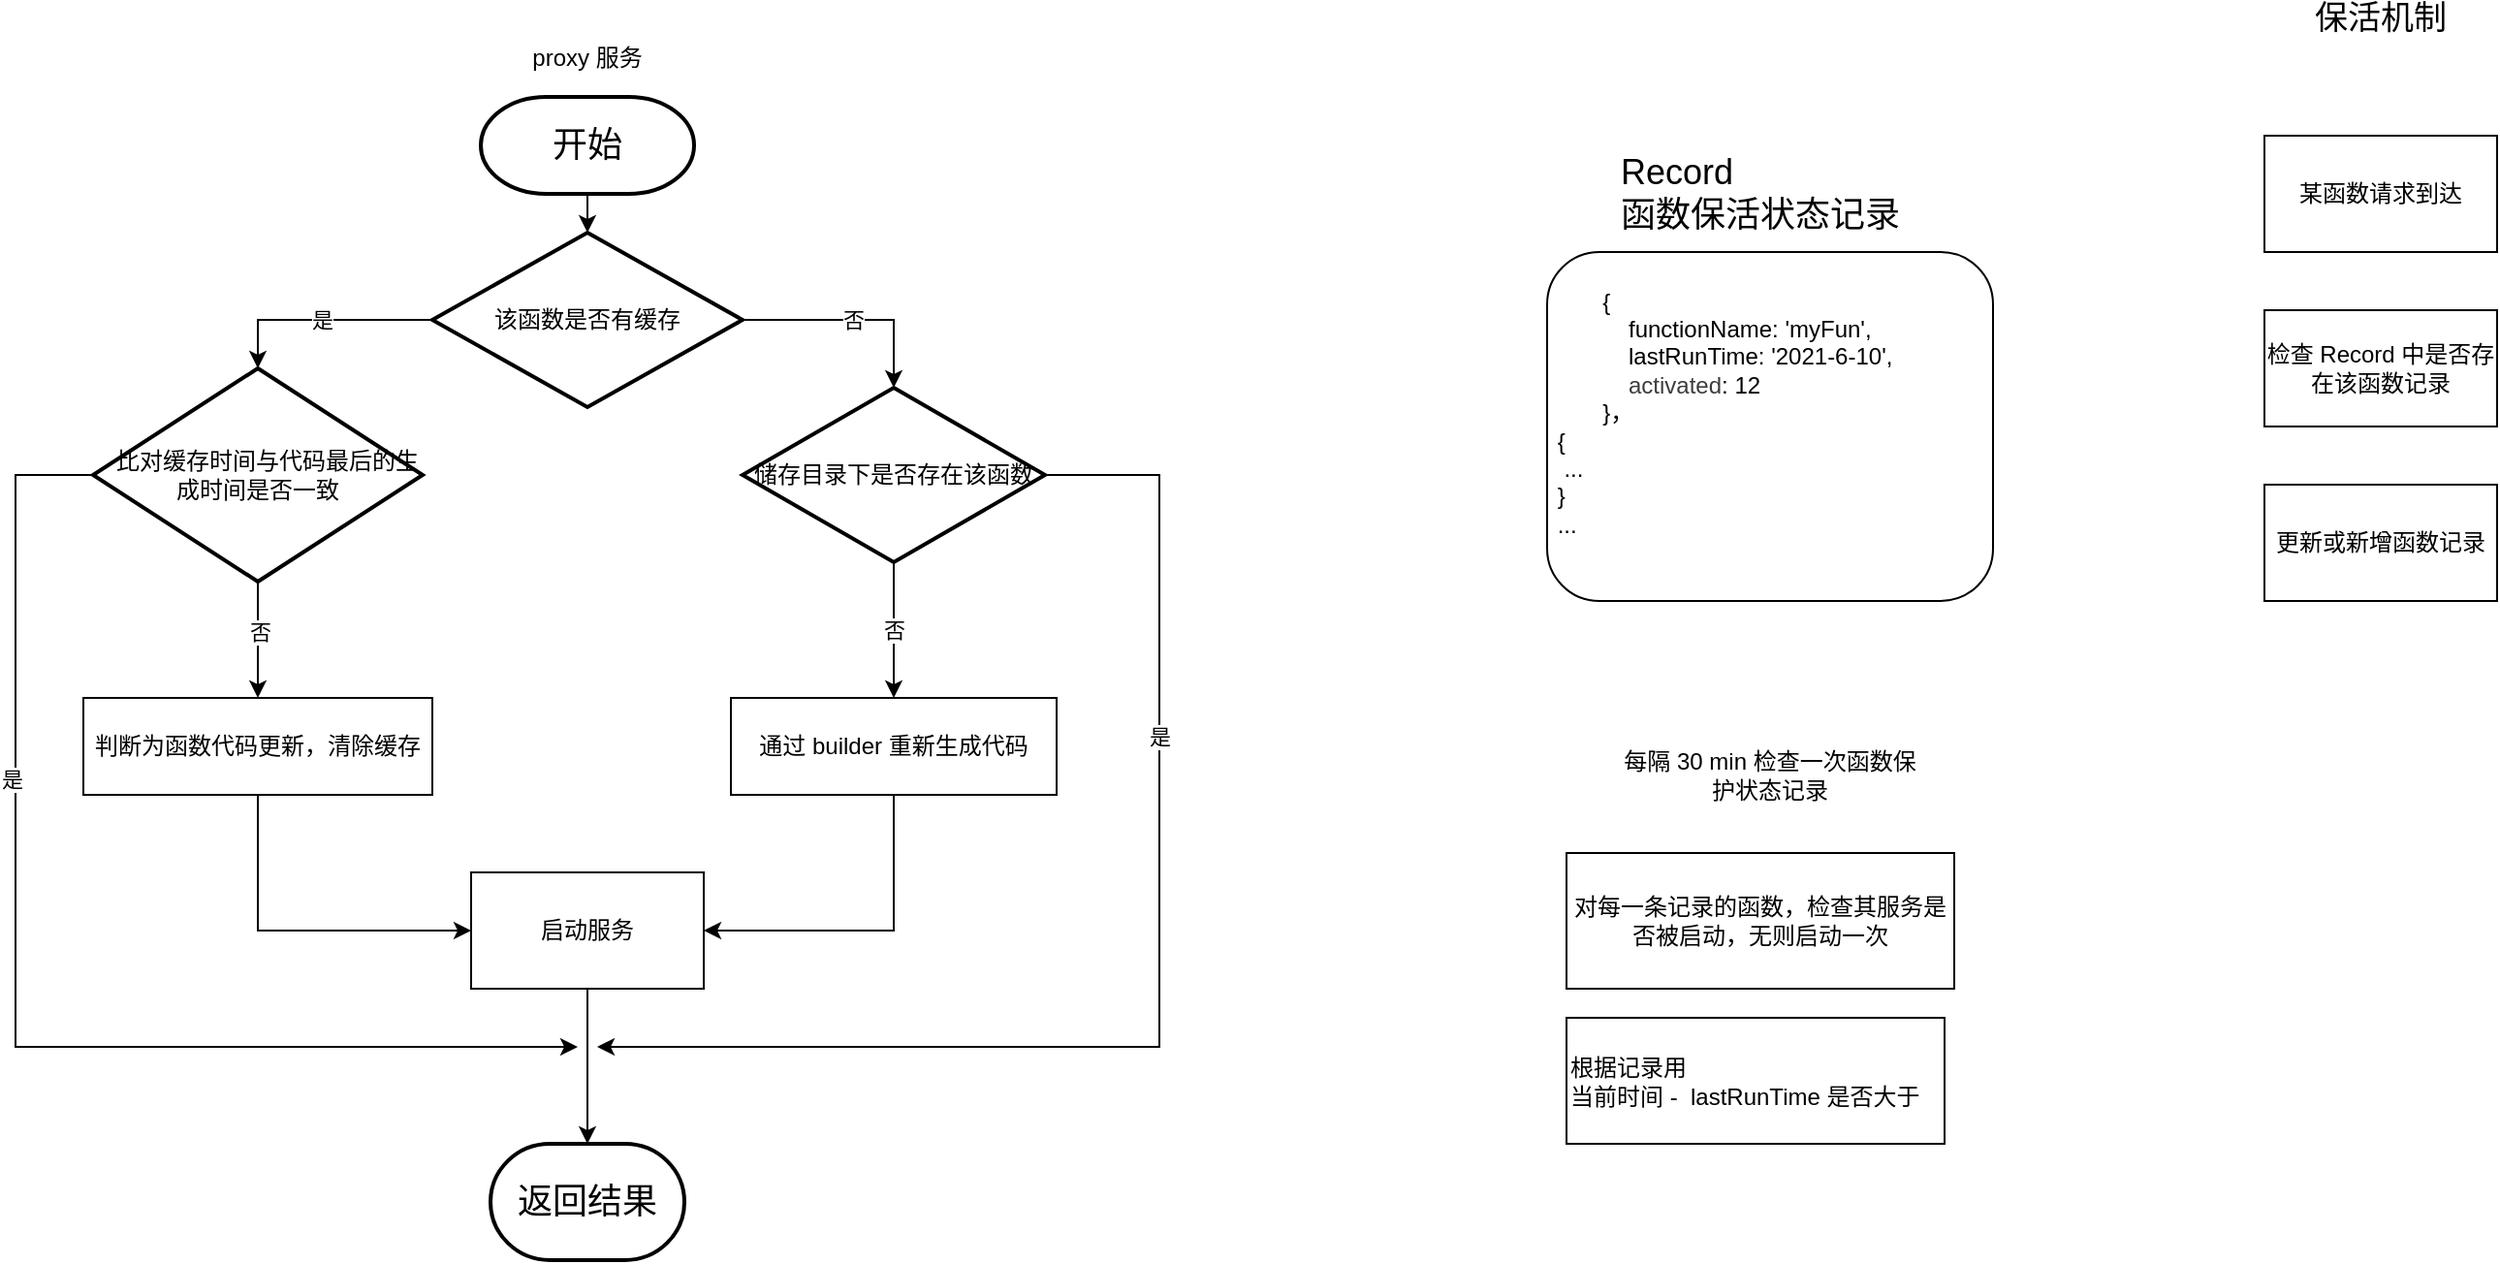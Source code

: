 <mxfile version="14.7.7" type="github">
  <diagram id="m2fylWRFHes_s0nzntOt" name="第 1 页">
    <mxGraphModel dx="2066" dy="1015" grid="1" gridSize="10" guides="1" tooltips="1" connect="1" arrows="1" fold="1" page="1" pageScale="1" pageWidth="827" pageHeight="1169" math="0" shadow="0">
      <root>
        <mxCell id="0" />
        <mxCell id="1" parent="0" />
        <mxCell id="t1wHoJqtYWH4TyQafbp8-1" style="edgeStyle=orthogonalEdgeStyle;rounded=0;orthogonalLoop=1;jettySize=auto;html=1;entryX=0.5;entryY=0;entryDx=0;entryDy=0;entryPerimeter=0;" edge="1" parent="1" source="aV2Q0CLAXovtnk-0JnNG-1" target="aV2Q0CLAXovtnk-0JnNG-4">
          <mxGeometry relative="1" as="geometry" />
        </mxCell>
        <mxCell id="aV2Q0CLAXovtnk-0JnNG-1" value="&lt;font style=&quot;font-size: 18px&quot;&gt;开始&lt;/font&gt;" style="strokeWidth=2;html=1;shape=mxgraph.flowchart.terminator;whiteSpace=wrap;" parent="1" vertex="1">
          <mxGeometry x="500" y="60" width="110" height="50" as="geometry" />
        </mxCell>
        <mxCell id="t1wHoJqtYWH4TyQafbp8-25" style="edgeStyle=orthogonalEdgeStyle;rounded=0;orthogonalLoop=1;jettySize=auto;html=1;endArrow=classic;endFill=1;strokeColor=#000000;" edge="1" parent="1" source="aV2Q0CLAXovtnk-0JnNG-2" target="t1wHoJqtYWH4TyQafbp8-3">
          <mxGeometry relative="1" as="geometry" />
        </mxCell>
        <mxCell id="aV2Q0CLAXovtnk-0JnNG-2" value="启动服务" style="rounded=0;whiteSpace=wrap;html=1;" parent="1" vertex="1">
          <mxGeometry x="495" y="460" width="120" height="60" as="geometry" />
        </mxCell>
        <mxCell id="aV2Q0CLAXovtnk-0JnNG-3" value="proxy 服务" style="text;html=1;strokeColor=none;fillColor=none;align=center;verticalAlign=middle;whiteSpace=wrap;rounded=0;" parent="1" vertex="1">
          <mxGeometry x="510" y="30" width="90" height="20" as="geometry" />
        </mxCell>
        <mxCell id="aV2Q0CLAXovtnk-0JnNG-5" value="是" style="edgeStyle=orthogonalEdgeStyle;rounded=0;orthogonalLoop=1;jettySize=auto;html=1;entryX=0.5;entryY=0;entryDx=0;entryDy=0;entryPerimeter=0;" parent="1" source="aV2Q0CLAXovtnk-0JnNG-4" edge="1" target="aV2Q0CLAXovtnk-0JnNG-6">
          <mxGeometry relative="1" as="geometry">
            <mxPoint x="135" y="320" as="targetPoint" />
            <Array as="points" />
          </mxGeometry>
        </mxCell>
        <mxCell id="t1wHoJqtYWH4TyQafbp8-5" value="否" style="edgeStyle=orthogonalEdgeStyle;rounded=0;orthogonalLoop=1;jettySize=auto;html=1;exitX=1;exitY=0.5;exitDx=0;exitDy=0;exitPerimeter=0;entryX=0.5;entryY=0;entryDx=0;entryDy=0;" edge="1" parent="1" source="aV2Q0CLAXovtnk-0JnNG-4" target="t1wHoJqtYWH4TyQafbp8-6">
          <mxGeometry relative="1" as="geometry">
            <mxPoint x="300" y="185" as="targetPoint" />
            <mxPoint x="640" y="175" as="sourcePoint" />
            <Array as="points">
              <mxPoint x="713" y="175" />
            </Array>
          </mxGeometry>
        </mxCell>
        <mxCell id="aV2Q0CLAXovtnk-0JnNG-4" value="该函数是否有缓存" style="strokeWidth=2;html=1;shape=mxgraph.flowchart.decision;whiteSpace=wrap;" parent="1" vertex="1">
          <mxGeometry x="475" y="130" width="160" height="90" as="geometry" />
        </mxCell>
        <mxCell id="t1wHoJqtYWH4TyQafbp8-9" style="edgeStyle=orthogonalEdgeStyle;rounded=0;orthogonalLoop=1;jettySize=auto;html=1;entryX=0.5;entryY=0;entryDx=0;entryDy=0;" edge="1" parent="1" source="aV2Q0CLAXovtnk-0JnNG-6" target="t1wHoJqtYWH4TyQafbp8-11">
          <mxGeometry relative="1" as="geometry">
            <mxPoint x="335" y="570" as="targetPoint" />
          </mxGeometry>
        </mxCell>
        <mxCell id="t1wHoJqtYWH4TyQafbp8-10" value="否" style="edgeLabel;html=1;align=center;verticalAlign=middle;resizable=0;points=[];" vertex="1" connectable="0" parent="t1wHoJqtYWH4TyQafbp8-9">
          <mxGeometry x="-0.141" y="1" relative="1" as="geometry">
            <mxPoint as="offset" />
          </mxGeometry>
        </mxCell>
        <mxCell id="t1wHoJqtYWH4TyQafbp8-18" style="edgeStyle=orthogonalEdgeStyle;rounded=0;orthogonalLoop=1;jettySize=auto;html=1;endArrow=classic;endFill=1;strokeColor=#000000;exitX=0;exitY=0.5;exitDx=0;exitDy=0;exitPerimeter=0;" edge="1" parent="1" source="aV2Q0CLAXovtnk-0JnNG-6">
          <mxGeometry relative="1" as="geometry">
            <mxPoint x="550" y="550" as="targetPoint" />
            <Array as="points">
              <mxPoint x="260" y="255" />
              <mxPoint x="260" y="550" />
            </Array>
          </mxGeometry>
        </mxCell>
        <mxCell id="t1wHoJqtYWH4TyQafbp8-19" value="是" style="edgeLabel;html=1;align=center;verticalAlign=middle;resizable=0;points=[];" vertex="1" connectable="0" parent="t1wHoJqtYWH4TyQafbp8-18">
          <mxGeometry x="-0.372" y="-2" relative="1" as="geometry">
            <mxPoint as="offset" />
          </mxGeometry>
        </mxCell>
        <mxCell id="aV2Q0CLAXovtnk-0JnNG-6" value="&amp;nbsp; &amp;nbsp;比对缓存时间与代码最后的生成时间是否一致" style="strokeWidth=2;html=1;shape=mxgraph.flowchart.decision;whiteSpace=wrap;align=center;" parent="1" vertex="1">
          <mxGeometry x="300" y="200" width="170" height="110" as="geometry" />
        </mxCell>
        <mxCell id="t1wHoJqtYWH4TyQafbp8-3" value="&lt;font style=&quot;font-size: 18px&quot;&gt;返回结果&lt;/font&gt;" style="strokeWidth=2;html=1;shape=mxgraph.flowchart.terminator;whiteSpace=wrap;" vertex="1" parent="1">
          <mxGeometry x="505" y="600" width="100" height="60" as="geometry" />
        </mxCell>
        <mxCell id="t1wHoJqtYWH4TyQafbp8-20" value="否" style="edgeStyle=orthogonalEdgeStyle;rounded=0;orthogonalLoop=1;jettySize=auto;html=1;endArrow=classic;endFill=1;strokeColor=#000000;entryX=0.5;entryY=0;entryDx=0;entryDy=0;" edge="1" parent="1" source="t1wHoJqtYWH4TyQafbp8-6" target="t1wHoJqtYWH4TyQafbp8-21">
          <mxGeometry relative="1" as="geometry">
            <mxPoint x="758" y="420" as="targetPoint" />
          </mxGeometry>
        </mxCell>
        <mxCell id="t1wHoJqtYWH4TyQafbp8-23" style="edgeStyle=orthogonalEdgeStyle;rounded=0;orthogonalLoop=1;jettySize=auto;html=1;endArrow=classic;endFill=1;strokeColor=#000000;exitX=1;exitY=0.5;exitDx=0;exitDy=0;" edge="1" parent="1" source="t1wHoJqtYWH4TyQafbp8-6">
          <mxGeometry relative="1" as="geometry">
            <mxPoint x="560" y="550" as="targetPoint" />
            <Array as="points">
              <mxPoint x="850" y="255" />
              <mxPoint x="850" y="550" />
            </Array>
          </mxGeometry>
        </mxCell>
        <mxCell id="t1wHoJqtYWH4TyQafbp8-24" value="是" style="edgeLabel;html=1;align=center;verticalAlign=middle;resizable=0;points=[];" vertex="1" connectable="0" parent="t1wHoJqtYWH4TyQafbp8-23">
          <mxGeometry x="-0.399" relative="1" as="geometry">
            <mxPoint as="offset" />
          </mxGeometry>
        </mxCell>
        <mxCell id="t1wHoJqtYWH4TyQafbp8-6" value="储存目录下是否存在该函数" style="rhombus;whiteSpace=wrap;html=1;strokeWidth=2;" vertex="1" parent="1">
          <mxGeometry x="635" y="210" width="156" height="90" as="geometry" />
        </mxCell>
        <mxCell id="t1wHoJqtYWH4TyQafbp8-12" style="edgeStyle=orthogonalEdgeStyle;rounded=0;orthogonalLoop=1;jettySize=auto;html=1;entryX=0;entryY=0.5;entryDx=0;entryDy=0;exitX=0.5;exitY=1;exitDx=0;exitDy=0;" edge="1" parent="1" source="t1wHoJqtYWH4TyQafbp8-11" target="aV2Q0CLAXovtnk-0JnNG-2">
          <mxGeometry relative="1" as="geometry">
            <mxPoint x="335" y="570" as="targetPoint" />
          </mxGeometry>
        </mxCell>
        <mxCell id="t1wHoJqtYWH4TyQafbp8-11" value="判断为函数代码更新，清除缓存" style="rounded=0;whiteSpace=wrap;html=1;" vertex="1" parent="1">
          <mxGeometry x="295" y="370" width="180" height="50" as="geometry" />
        </mxCell>
        <mxCell id="t1wHoJqtYWH4TyQafbp8-22" style="edgeStyle=orthogonalEdgeStyle;rounded=0;orthogonalLoop=1;jettySize=auto;html=1;entryX=1;entryY=0.5;entryDx=0;entryDy=0;endArrow=classic;endFill=1;strokeColor=#000000;exitX=0.5;exitY=1;exitDx=0;exitDy=0;" edge="1" parent="1" source="t1wHoJqtYWH4TyQafbp8-21" target="aV2Q0CLAXovtnk-0JnNG-2">
          <mxGeometry relative="1" as="geometry" />
        </mxCell>
        <mxCell id="t1wHoJqtYWH4TyQafbp8-21" value="通过 builder 重新生成代码" style="rounded=0;whiteSpace=wrap;html=1;strokeWidth=1;" vertex="1" parent="1">
          <mxGeometry x="629" y="370" width="168" height="50" as="geometry" />
        </mxCell>
        <mxCell id="t1wHoJqtYWH4TyQafbp8-26" value="&lt;font style=&quot;font-size: 17px&quot;&gt;保活机制&lt;/font&gt;" style="text;html=1;strokeColor=none;fillColor=none;align=center;verticalAlign=middle;whiteSpace=wrap;rounded=0;" vertex="1" parent="1">
          <mxGeometry x="1440" y="10" width="80" height="20" as="geometry" />
        </mxCell>
        <mxCell id="t1wHoJqtYWH4TyQafbp8-29" value="&amp;nbsp; &amp;nbsp; &amp;nbsp; &amp;nbsp; {&lt;br&gt;&lt;blockquote style=&quot;margin: 0 0 0 40px ; border: none ; padding: 0px&quot;&gt;&lt;div&gt;&lt;span&gt;functionName: &#39;myFun&#39;,&lt;/span&gt;&lt;/div&gt;&lt;div&gt;&lt;span&gt;lastRunTime: &#39;2021-6-10&#39;,&lt;/span&gt;&lt;/div&gt;&lt;div&gt;&lt;span style=&quot;color: rgb(61 , 61 , 61) ; font-family: &amp;#34;arial&amp;#34; , sans-serif&quot;&gt;activated&lt;/span&gt;&lt;span&gt;: 12&lt;br&gt;&lt;/span&gt;&lt;/div&gt;&lt;/blockquote&gt;&amp;nbsp; &amp;nbsp; &amp;nbsp; &amp;nbsp; }，&lt;br&gt;&lt;span style=&quot;white-space: pre&quot;&gt;	&lt;/span&gt;{&lt;br&gt;&lt;span style=&quot;white-space: pre&quot;&gt;	&lt;/span&gt;&lt;span style=&quot;white-space: pre&quot;&gt;	&lt;/span&gt;...&lt;br&gt;&lt;span style=&quot;white-space: pre&quot;&gt;	&lt;/span&gt;}&lt;br&gt;&lt;span style=&quot;white-space: pre&quot;&gt;	&lt;/span&gt;...&lt;br&gt;&amp;nbsp; &amp;nbsp; &amp;nbsp;&amp;nbsp;" style="rounded=1;whiteSpace=wrap;html=1;strokeWidth=1;align=left;" vertex="1" parent="1">
          <mxGeometry x="1050" y="140" width="230" height="180" as="geometry" />
        </mxCell>
        <mxCell id="t1wHoJqtYWH4TyQafbp8-30" value="&lt;div style=&quot;text-align: left&quot;&gt;&lt;span style=&quot;font-size: 18px&quot;&gt;Record&lt;/span&gt;&lt;/div&gt;&lt;font style=&quot;font-size: 18px&quot;&gt;函数保活状态记录&lt;/font&gt;" style="text;html=1;strokeColor=none;fillColor=none;align=center;verticalAlign=middle;whiteSpace=wrap;rounded=0;" vertex="1" parent="1">
          <mxGeometry x="1050" y="100" width="220" height="20" as="geometry" />
        </mxCell>
        <mxCell id="t1wHoJqtYWH4TyQafbp8-32" value="某函数请求到达" style="rounded=0;whiteSpace=wrap;html=1;strokeWidth=1;" vertex="1" parent="1">
          <mxGeometry x="1420" y="80" width="120" height="60" as="geometry" />
        </mxCell>
        <mxCell id="t1wHoJqtYWH4TyQafbp8-33" value="检查 Record 中是否存在该函数记录" style="rounded=0;whiteSpace=wrap;html=1;strokeWidth=1;" vertex="1" parent="1">
          <mxGeometry x="1420" y="170" width="120" height="60" as="geometry" />
        </mxCell>
        <mxCell id="t1wHoJqtYWH4TyQafbp8-35" value="更新或新增函数记录" style="rounded=0;whiteSpace=wrap;html=1;strokeWidth=1;" vertex="1" parent="1">
          <mxGeometry x="1420" y="260" width="120" height="60" as="geometry" />
        </mxCell>
        <mxCell id="t1wHoJqtYWH4TyQafbp8-37" value="对每一条记录的函数，检查其服务是否被启动，无则启动一次" style="rounded=0;whiteSpace=wrap;html=1;strokeWidth=1;align=center;" vertex="1" parent="1">
          <mxGeometry x="1060" y="450" width="200" height="70" as="geometry" />
        </mxCell>
        <mxCell id="t1wHoJqtYWH4TyQafbp8-38" value="每隔 30 min 检查一次函数保护状态记录" style="text;html=1;strokeColor=none;fillColor=none;align=center;verticalAlign=middle;whiteSpace=wrap;rounded=0;" vertex="1" parent="1">
          <mxGeometry x="1085" y="390" width="160" height="40" as="geometry" />
        </mxCell>
        <mxCell id="t1wHoJqtYWH4TyQafbp8-39" value="根据记录用&lt;br&gt;当前时间 -&amp;nbsp; lastRunTime 是否大于&amp;nbsp;" style="rounded=0;whiteSpace=wrap;html=1;strokeWidth=1;align=left;" vertex="1" parent="1">
          <mxGeometry x="1060" y="535" width="195" height="65" as="geometry" />
        </mxCell>
      </root>
    </mxGraphModel>
  </diagram>
</mxfile>
